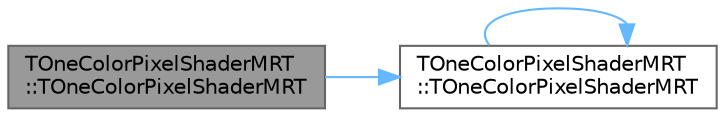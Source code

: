 digraph "TOneColorPixelShaderMRT::TOneColorPixelShaderMRT"
{
 // INTERACTIVE_SVG=YES
 // LATEX_PDF_SIZE
  bgcolor="transparent";
  edge [fontname=Helvetica,fontsize=10,labelfontname=Helvetica,labelfontsize=10];
  node [fontname=Helvetica,fontsize=10,shape=box,height=0.2,width=0.4];
  rankdir="LR";
  Node1 [id="Node000001",label="TOneColorPixelShaderMRT\l::TOneColorPixelShaderMRT",height=0.2,width=0.4,color="gray40", fillcolor="grey60", style="filled", fontcolor="black",tooltip=" "];
  Node1 -> Node2 [id="edge1_Node000001_Node000002",color="steelblue1",style="solid",tooltip=" "];
  Node2 [id="Node000002",label="TOneColorPixelShaderMRT\l::TOneColorPixelShaderMRT",height=0.2,width=0.4,color="grey40", fillcolor="white", style="filled",URL="$d4/d78/classTOneColorPixelShaderMRT.html#a9f622e94e90e0df9243a0ba53bb41c46",tooltip=" "];
  Node2 -> Node2 [id="edge2_Node000002_Node000002",color="steelblue1",style="solid",tooltip=" "];
}
